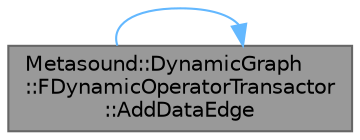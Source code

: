 digraph "Metasound::DynamicGraph::FDynamicOperatorTransactor::AddDataEdge"
{
 // INTERACTIVE_SVG=YES
 // LATEX_PDF_SIZE
  bgcolor="transparent";
  edge [fontname=Helvetica,fontsize=10,labelfontname=Helvetica,labelfontsize=10];
  node [fontname=Helvetica,fontsize=10,shape=box,height=0.2,width=0.4];
  rankdir="LR";
  Node1 [id="Node000001",label="Metasound::DynamicGraph\l::FDynamicOperatorTransactor\l::AddDataEdge",height=0.2,width=0.4,color="gray40", fillcolor="grey60", style="filled", fontcolor="black",tooltip="Add an edge to the graph, connecting two vertices from two nodes."];
  Node1 -> Node1 [id="edge1_Node000001_Node000001",color="steelblue1",style="solid",tooltip=" "];
}
